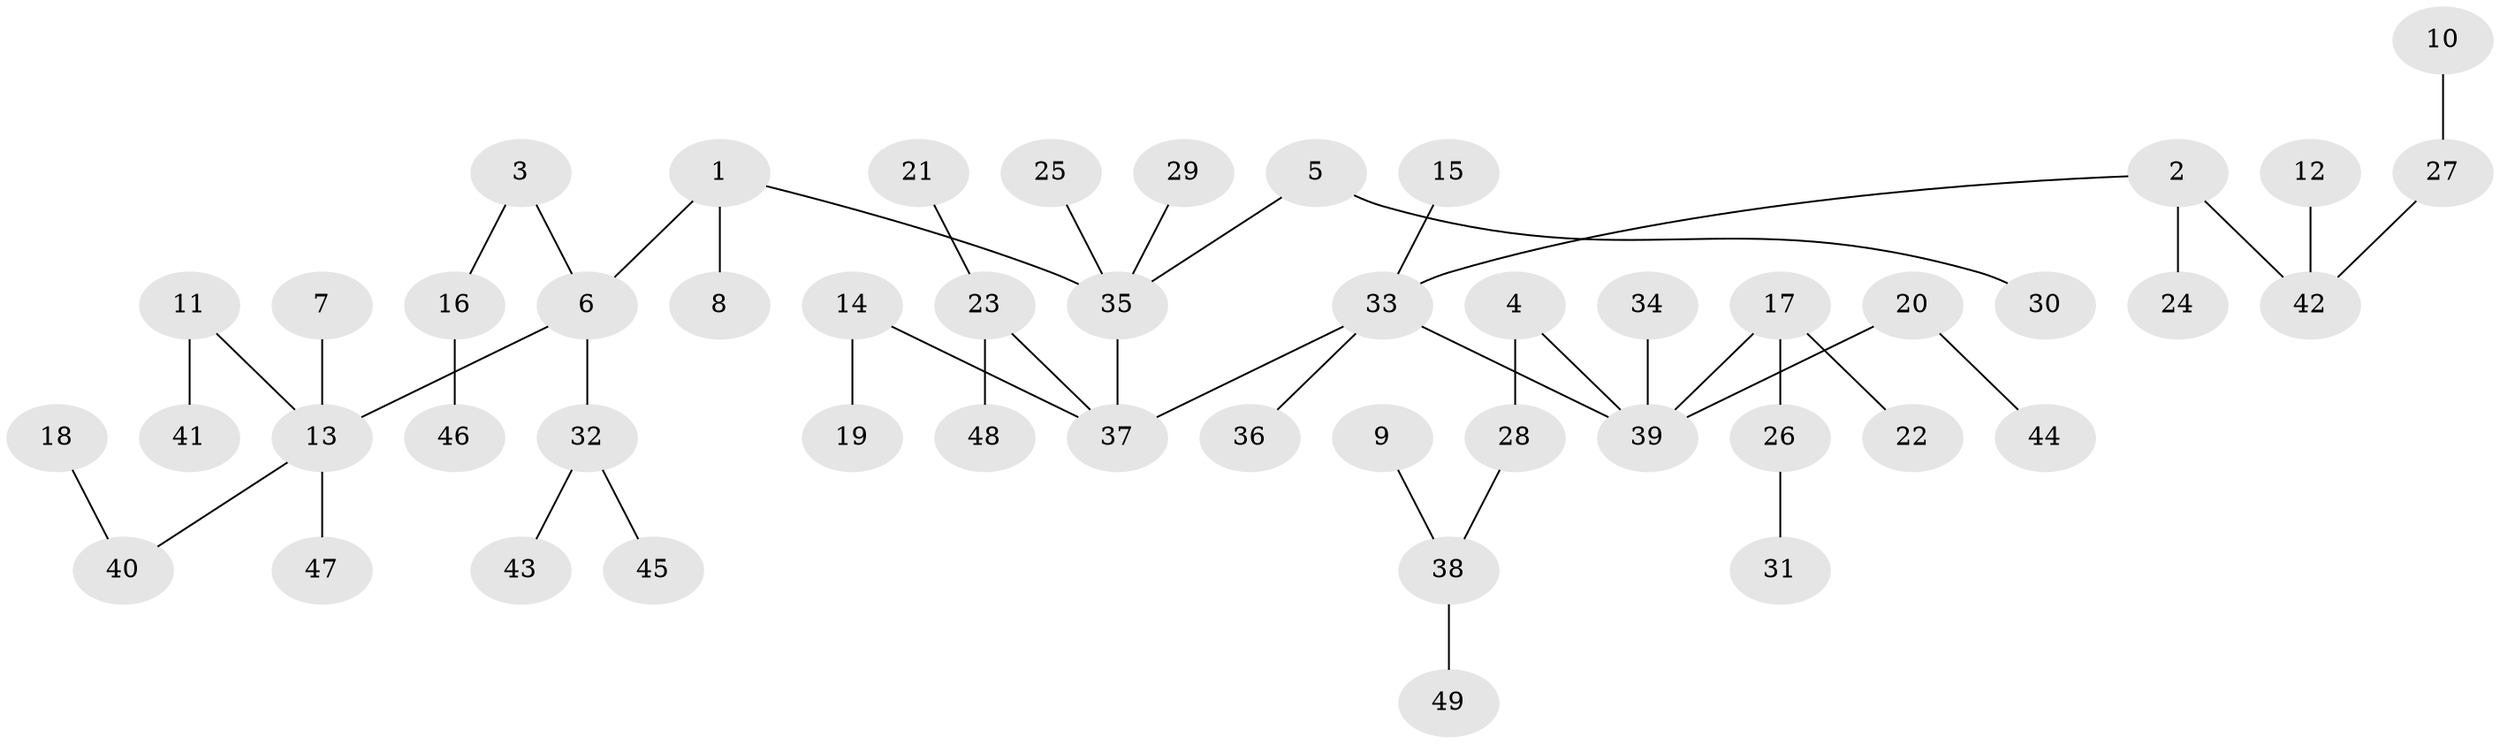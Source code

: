 // original degree distribution, {7: 0.020618556701030927, 3: 0.12371134020618557, 5: 0.030927835051546393, 6: 0.030927835051546393, 2: 0.20618556701030927, 4: 0.041237113402061855, 1: 0.5463917525773195}
// Generated by graph-tools (version 1.1) at 2025/02/03/09/25 03:02:28]
// undirected, 49 vertices, 48 edges
graph export_dot {
graph [start="1"]
  node [color=gray90,style=filled];
  1;
  2;
  3;
  4;
  5;
  6;
  7;
  8;
  9;
  10;
  11;
  12;
  13;
  14;
  15;
  16;
  17;
  18;
  19;
  20;
  21;
  22;
  23;
  24;
  25;
  26;
  27;
  28;
  29;
  30;
  31;
  32;
  33;
  34;
  35;
  36;
  37;
  38;
  39;
  40;
  41;
  42;
  43;
  44;
  45;
  46;
  47;
  48;
  49;
  1 -- 6 [weight=1.0];
  1 -- 8 [weight=1.0];
  1 -- 35 [weight=1.0];
  2 -- 24 [weight=1.0];
  2 -- 33 [weight=1.0];
  2 -- 42 [weight=1.0];
  3 -- 6 [weight=1.0];
  3 -- 16 [weight=1.0];
  4 -- 28 [weight=1.0];
  4 -- 39 [weight=1.0];
  5 -- 30 [weight=1.0];
  5 -- 35 [weight=1.0];
  6 -- 13 [weight=1.0];
  6 -- 32 [weight=1.0];
  7 -- 13 [weight=1.0];
  9 -- 38 [weight=1.0];
  10 -- 27 [weight=1.0];
  11 -- 13 [weight=1.0];
  11 -- 41 [weight=1.0];
  12 -- 42 [weight=1.0];
  13 -- 40 [weight=1.0];
  13 -- 47 [weight=1.0];
  14 -- 19 [weight=1.0];
  14 -- 37 [weight=1.0];
  15 -- 33 [weight=1.0];
  16 -- 46 [weight=1.0];
  17 -- 22 [weight=1.0];
  17 -- 26 [weight=1.0];
  17 -- 39 [weight=1.0];
  18 -- 40 [weight=1.0];
  20 -- 39 [weight=1.0];
  20 -- 44 [weight=1.0];
  21 -- 23 [weight=1.0];
  23 -- 37 [weight=1.0];
  23 -- 48 [weight=1.0];
  25 -- 35 [weight=1.0];
  26 -- 31 [weight=1.0];
  27 -- 42 [weight=1.0];
  28 -- 38 [weight=1.0];
  29 -- 35 [weight=1.0];
  32 -- 43 [weight=1.0];
  32 -- 45 [weight=1.0];
  33 -- 36 [weight=1.0];
  33 -- 37 [weight=1.0];
  33 -- 39 [weight=1.0];
  34 -- 39 [weight=1.0];
  35 -- 37 [weight=1.0];
  38 -- 49 [weight=1.0];
}
